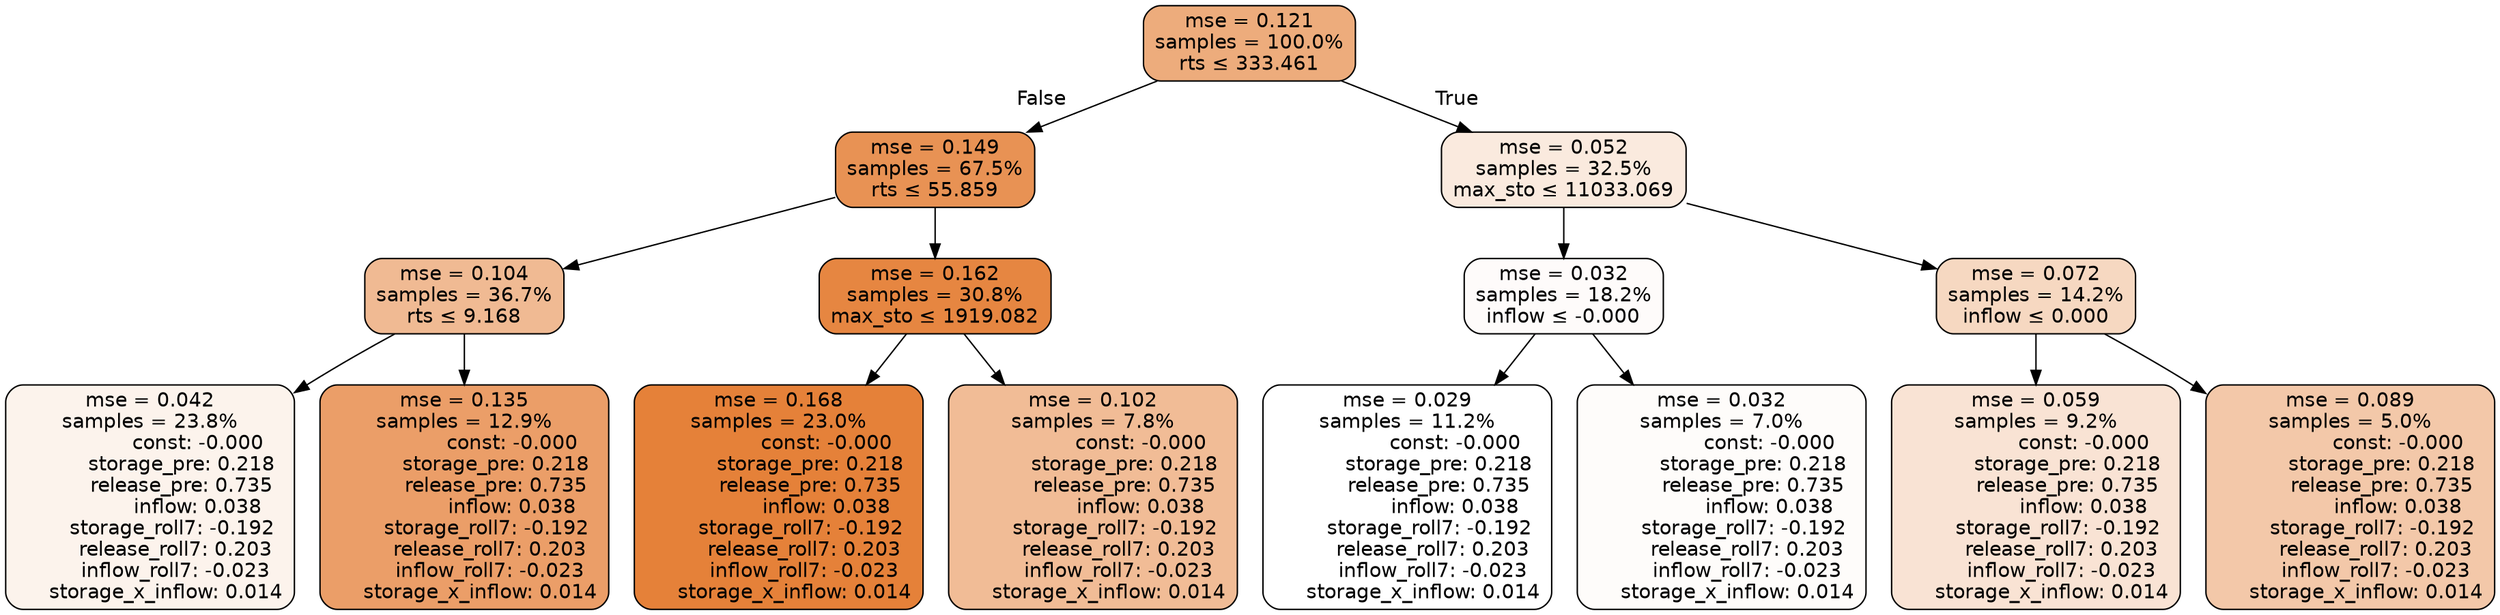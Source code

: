 digraph tree {
node [shape=rectangle, style="filled, rounded", color="black", fontname=helvetica] ;
edge [fontname=helvetica] ;
	"0" [label="mse = 0.121
samples = 100.0%
rts &le; 333.461", fillcolor="#edac7c"]
	"1" [label="mse = 0.149
samples = 67.5%
rts &le; 55.859", fillcolor="#e89254"]
	"2" [label="mse = 0.104
samples = 36.7%
rts &le; 9.168", fillcolor="#f0ba93"]
	"3" [label="mse = 0.042
samples = 23.8%
               const: -0.000
          storage_pre: 0.218
          release_pre: 0.735
               inflow: 0.038
       storage_roll7: -0.192
        release_roll7: 0.203
        inflow_roll7: -0.023
     storage_x_inflow: 0.014", fillcolor="#fcf3ec"]
	"4" [label="mse = 0.135
samples = 12.9%
               const: -0.000
          storage_pre: 0.218
          release_pre: 0.735
               inflow: 0.038
       storage_roll7: -0.192
        release_roll7: 0.203
        inflow_roll7: -0.023
     storage_x_inflow: 0.014", fillcolor="#eb9e68"]
	"5" [label="mse = 0.162
samples = 30.8%
max_sto &le; 1919.082", fillcolor="#e68641"]
	"6" [label="mse = 0.168
samples = 23.0%
               const: -0.000
          storage_pre: 0.218
          release_pre: 0.735
               inflow: 0.038
       storage_roll7: -0.192
        release_roll7: 0.203
        inflow_roll7: -0.023
     storage_x_inflow: 0.014", fillcolor="#e58139"]
	"7" [label="mse = 0.102
samples = 7.8%
               const: -0.000
          storage_pre: 0.218
          release_pre: 0.735
               inflow: 0.038
       storage_roll7: -0.192
        release_roll7: 0.203
        inflow_roll7: -0.023
     storage_x_inflow: 0.014", fillcolor="#f1bc96"]
	"8" [label="mse = 0.052
samples = 32.5%
max_sto &le; 11033.069", fillcolor="#faeade"]
	"9" [label="mse = 0.032
samples = 18.2%
inflow &le; -0.000", fillcolor="#fefbfa"]
	"10" [label="mse = 0.029
samples = 11.2%
               const: -0.000
          storage_pre: 0.218
          release_pre: 0.735
               inflow: 0.038
       storage_roll7: -0.192
        release_roll7: 0.203
        inflow_roll7: -0.023
     storage_x_inflow: 0.014", fillcolor="#ffffff"]
	"11" [label="mse = 0.032
samples = 7.0%
               const: -0.000
          storage_pre: 0.218
          release_pre: 0.735
               inflow: 0.038
       storage_roll7: -0.192
        release_roll7: 0.203
        inflow_roll7: -0.023
     storage_x_inflow: 0.014", fillcolor="#fefcfa"]
	"12" [label="mse = 0.072
samples = 14.2%
inflow &le; 0.000", fillcolor="#f6d8c1"]
	"13" [label="mse = 0.059
samples = 9.2%
               const: -0.000
          storage_pre: 0.218
          release_pre: 0.735
               inflow: 0.038
       storage_roll7: -0.192
        release_roll7: 0.203
        inflow_roll7: -0.023
     storage_x_inflow: 0.014", fillcolor="#f9e3d4"]
	"14" [label="mse = 0.089
samples = 5.0%
               const: -0.000
          storage_pre: 0.218
          release_pre: 0.735
               inflow: 0.038
       storage_roll7: -0.192
        release_roll7: 0.203
        inflow_roll7: -0.023
     storage_x_inflow: 0.014", fillcolor="#f3c8a9"]

	"0" -> "1" [labeldistance=2.5, labelangle=45, headlabel="False"]
	"1" -> "2"
	"2" -> "3"
	"2" -> "4"
	"1" -> "5"
	"5" -> "6"
	"5" -> "7"
	"0" -> "8" [labeldistance=2.5, labelangle=-45, headlabel="True"]
	"8" -> "9"
	"9" -> "10"
	"9" -> "11"
	"8" -> "12"
	"12" -> "13"
	"12" -> "14"
}